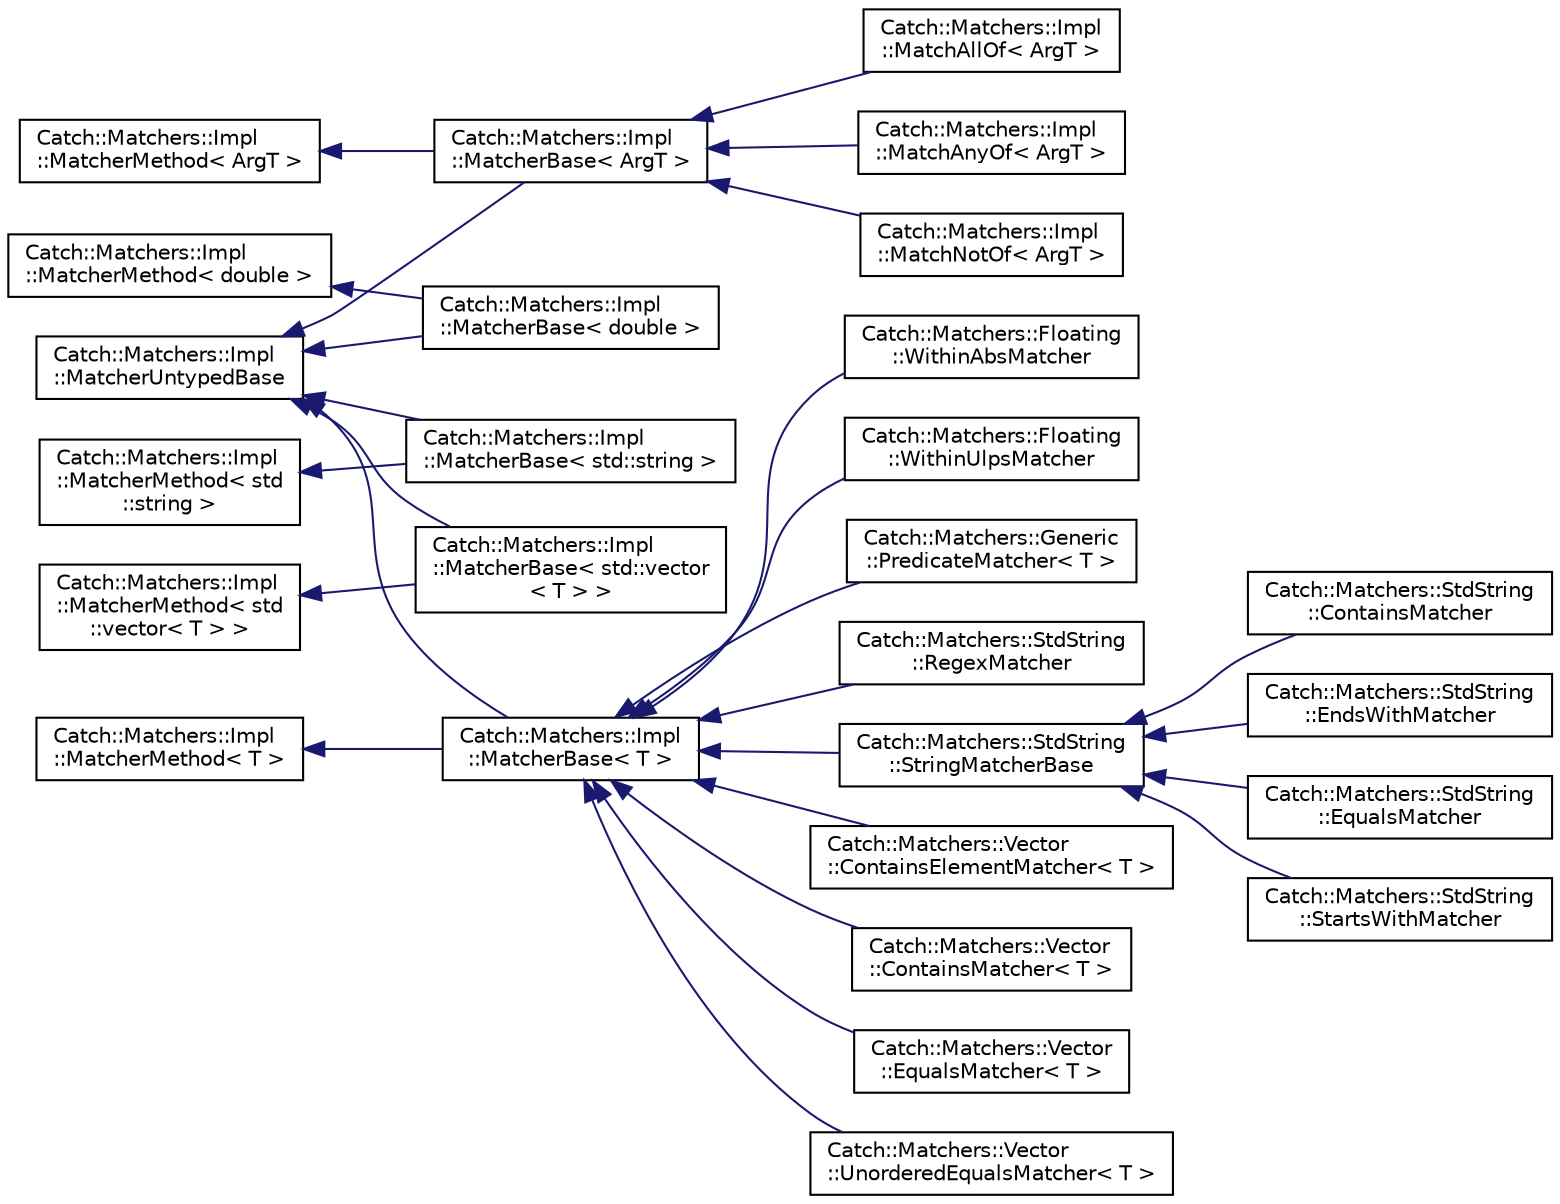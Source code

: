 digraph "Graphical Class Hierarchy"
{
  edge [fontname="Helvetica",fontsize="10",labelfontname="Helvetica",labelfontsize="10"];
  node [fontname="Helvetica",fontsize="10",shape=record];
  rankdir="LR";
  Node119 [label="Catch::Matchers::Impl\l::MatcherMethod\< ArgT \>",height=0.2,width=0.4,color="black", fillcolor="white", style="filled",URL="$structCatch_1_1Matchers_1_1Impl_1_1MatcherMethod.html"];
  Node119 -> Node15 [dir="back",color="midnightblue",fontsize="10",style="solid",fontname="Helvetica"];
  Node15 [label="Catch::Matchers::Impl\l::MatcherBase\< ArgT \>",height=0.2,width=0.4,color="black", fillcolor="white", style="filled",URL="$structCatch_1_1Matchers_1_1Impl_1_1MatcherBase.html"];
  Node15 -> Node16 [dir="back",color="midnightblue",fontsize="10",style="solid",fontname="Helvetica"];
  Node16 [label="Catch::Matchers::Impl\l::MatchAllOf\< ArgT \>",height=0.2,width=0.4,color="black", fillcolor="white", style="filled",URL="$structCatch_1_1Matchers_1_1Impl_1_1MatchAllOf.html"];
  Node15 -> Node17 [dir="back",color="midnightblue",fontsize="10",style="solid",fontname="Helvetica"];
  Node17 [label="Catch::Matchers::Impl\l::MatchAnyOf\< ArgT \>",height=0.2,width=0.4,color="black", fillcolor="white", style="filled",URL="$structCatch_1_1Matchers_1_1Impl_1_1MatchAnyOf.html"];
  Node15 -> Node18 [dir="back",color="midnightblue",fontsize="10",style="solid",fontname="Helvetica"];
  Node18 [label="Catch::Matchers::Impl\l::MatchNotOf\< ArgT \>",height=0.2,width=0.4,color="black", fillcolor="white", style="filled",URL="$structCatch_1_1Matchers_1_1Impl_1_1MatchNotOf.html"];
  Node118 [label="Catch::Matchers::Impl\l::MatcherMethod\< double \>",height=0.2,width=0.4,color="black", fillcolor="white", style="filled",URL="$structCatch_1_1Matchers_1_1Impl_1_1MatcherMethod.html"];
  Node118 -> Node19 [dir="back",color="midnightblue",fontsize="10",style="solid",fontname="Helvetica"];
  Node19 [label="Catch::Matchers::Impl\l::MatcherBase\< double \>",height=0.2,width=0.4,color="black", fillcolor="white", style="filled",URL="$structCatch_1_1Matchers_1_1Impl_1_1MatcherBase.html"];
  Node117 [label="Catch::Matchers::Impl\l::MatcherMethod\< std\l::string \>",height=0.2,width=0.4,color="black", fillcolor="white", style="filled",URL="$structCatch_1_1Matchers_1_1Impl_1_1MatcherMethod.html"];
  Node117 -> Node20 [dir="back",color="midnightblue",fontsize="10",style="solid",fontname="Helvetica"];
  Node20 [label="Catch::Matchers::Impl\l::MatcherBase\< std::string \>",height=0.2,width=0.4,color="black", fillcolor="white", style="filled",URL="$structCatch_1_1Matchers_1_1Impl_1_1MatcherBase.html"];
  Node116 [label="Catch::Matchers::Impl\l::MatcherMethod\< std\l::vector\< T \> \>",height=0.2,width=0.4,color="black", fillcolor="white", style="filled",URL="$structCatch_1_1Matchers_1_1Impl_1_1MatcherMethod.html"];
  Node116 -> Node21 [dir="back",color="midnightblue",fontsize="10",style="solid",fontname="Helvetica"];
  Node21 [label="Catch::Matchers::Impl\l::MatcherBase\< std::vector\l\< T \> \>",height=0.2,width=0.4,color="black", fillcolor="white", style="filled",URL="$structCatch_1_1Matchers_1_1Impl_1_1MatcherBase.html"];
  Node115 [label="Catch::Matchers::Impl\l::MatcherMethod\< T \>",height=0.2,width=0.4,color="black", fillcolor="white", style="filled",URL="$structCatch_1_1Matchers_1_1Impl_1_1MatcherMethod.html"];
  Node115 -> Node1 [dir="back",color="midnightblue",fontsize="10",style="solid",fontname="Helvetica"];
  Node1 [label="Catch::Matchers::Impl\l::MatcherBase\< T \>",height=0.2,width=0.4,color="black", fillcolor="white", style="filled",URL="$structCatch_1_1Matchers_1_1Impl_1_1MatcherBase.html"];
  Node1 -> Node2 [dir="back",color="midnightblue",fontsize="10",style="solid",fontname="Helvetica"];
  Node2 [label="Catch::Matchers::Floating\l::WithinAbsMatcher",height=0.2,width=0.4,color="black", fillcolor="white", style="filled",URL="$structCatch_1_1Matchers_1_1Floating_1_1WithinAbsMatcher.html"];
  Node1 -> Node3 [dir="back",color="midnightblue",fontsize="10",style="solid",fontname="Helvetica"];
  Node3 [label="Catch::Matchers::Floating\l::WithinUlpsMatcher",height=0.2,width=0.4,color="black", fillcolor="white", style="filled",URL="$structCatch_1_1Matchers_1_1Floating_1_1WithinUlpsMatcher.html"];
  Node1 -> Node4 [dir="back",color="midnightblue",fontsize="10",style="solid",fontname="Helvetica"];
  Node4 [label="Catch::Matchers::Generic\l::PredicateMatcher\< T \>",height=0.2,width=0.4,color="black", fillcolor="white", style="filled",URL="$classCatch_1_1Matchers_1_1Generic_1_1PredicateMatcher.html"];
  Node1 -> Node5 [dir="back",color="midnightblue",fontsize="10",style="solid",fontname="Helvetica"];
  Node5 [label="Catch::Matchers::StdString\l::RegexMatcher",height=0.2,width=0.4,color="black", fillcolor="white", style="filled",URL="$structCatch_1_1Matchers_1_1StdString_1_1RegexMatcher.html"];
  Node1 -> Node6 [dir="back",color="midnightblue",fontsize="10",style="solid",fontname="Helvetica"];
  Node6 [label="Catch::Matchers::StdString\l::StringMatcherBase",height=0.2,width=0.4,color="black", fillcolor="white", style="filled",URL="$structCatch_1_1Matchers_1_1StdString_1_1StringMatcherBase.html"];
  Node6 -> Node7 [dir="back",color="midnightblue",fontsize="10",style="solid",fontname="Helvetica"];
  Node7 [label="Catch::Matchers::StdString\l::ContainsMatcher",height=0.2,width=0.4,color="black", fillcolor="white", style="filled",URL="$structCatch_1_1Matchers_1_1StdString_1_1ContainsMatcher.html"];
  Node6 -> Node8 [dir="back",color="midnightblue",fontsize="10",style="solid",fontname="Helvetica"];
  Node8 [label="Catch::Matchers::StdString\l::EndsWithMatcher",height=0.2,width=0.4,color="black", fillcolor="white", style="filled",URL="$structCatch_1_1Matchers_1_1StdString_1_1EndsWithMatcher.html"];
  Node6 -> Node9 [dir="back",color="midnightblue",fontsize="10",style="solid",fontname="Helvetica"];
  Node9 [label="Catch::Matchers::StdString\l::EqualsMatcher",height=0.2,width=0.4,color="black", fillcolor="white", style="filled",URL="$structCatch_1_1Matchers_1_1StdString_1_1EqualsMatcher.html"];
  Node6 -> Node10 [dir="back",color="midnightblue",fontsize="10",style="solid",fontname="Helvetica"];
  Node10 [label="Catch::Matchers::StdString\l::StartsWithMatcher",height=0.2,width=0.4,color="black", fillcolor="white", style="filled",URL="$structCatch_1_1Matchers_1_1StdString_1_1StartsWithMatcher.html"];
  Node1 -> Node11 [dir="back",color="midnightblue",fontsize="10",style="solid",fontname="Helvetica"];
  Node11 [label="Catch::Matchers::Vector\l::ContainsElementMatcher\< T \>",height=0.2,width=0.4,color="black", fillcolor="white", style="filled",URL="$structCatch_1_1Matchers_1_1Vector_1_1ContainsElementMatcher.html"];
  Node1 -> Node12 [dir="back",color="midnightblue",fontsize="10",style="solid",fontname="Helvetica"];
  Node12 [label="Catch::Matchers::Vector\l::ContainsMatcher\< T \>",height=0.2,width=0.4,color="black", fillcolor="white", style="filled",URL="$structCatch_1_1Matchers_1_1Vector_1_1ContainsMatcher.html"];
  Node1 -> Node13 [dir="back",color="midnightblue",fontsize="10",style="solid",fontname="Helvetica"];
  Node13 [label="Catch::Matchers::Vector\l::EqualsMatcher\< T \>",height=0.2,width=0.4,color="black", fillcolor="white", style="filled",URL="$structCatch_1_1Matchers_1_1Vector_1_1EqualsMatcher.html"];
  Node1 -> Node14 [dir="back",color="midnightblue",fontsize="10",style="solid",fontname="Helvetica"];
  Node14 [label="Catch::Matchers::Vector\l::UnorderedEqualsMatcher\< T \>",height=0.2,width=0.4,color="black", fillcolor="white", style="filled",URL="$structCatch_1_1Matchers_1_1Vector_1_1UnorderedEqualsMatcher.html"];
  Node0 [label="Catch::Matchers::Impl\l::MatcherUntypedBase",height=0.2,width=0.4,color="black", fillcolor="white", style="filled",URL="$classCatch_1_1Matchers_1_1Impl_1_1MatcherUntypedBase.html"];
  Node0 -> Node1 [dir="back",color="midnightblue",fontsize="10",style="solid",fontname="Helvetica"];
  Node0 -> Node15 [dir="back",color="midnightblue",fontsize="10",style="solid",fontname="Helvetica"];
  Node0 -> Node19 [dir="back",color="midnightblue",fontsize="10",style="solid",fontname="Helvetica"];
  Node0 -> Node20 [dir="back",color="midnightblue",fontsize="10",style="solid",fontname="Helvetica"];
  Node0 -> Node21 [dir="back",color="midnightblue",fontsize="10",style="solid",fontname="Helvetica"];
}
